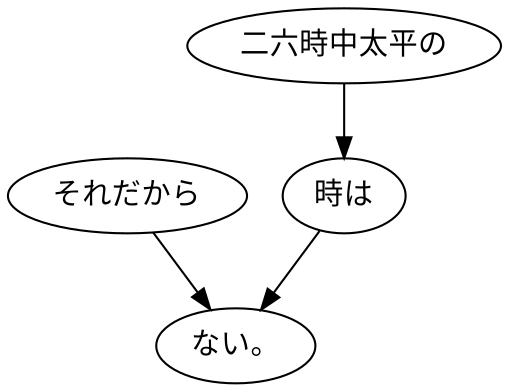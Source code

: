 digraph graph8520 {
	node0 [label="それだから"];
	node1 [label="二六時中太平の"];
	node2 [label="時は"];
	node3 [label="ない。"];
	node0 -> node3;
	node1 -> node2;
	node2 -> node3;
}
